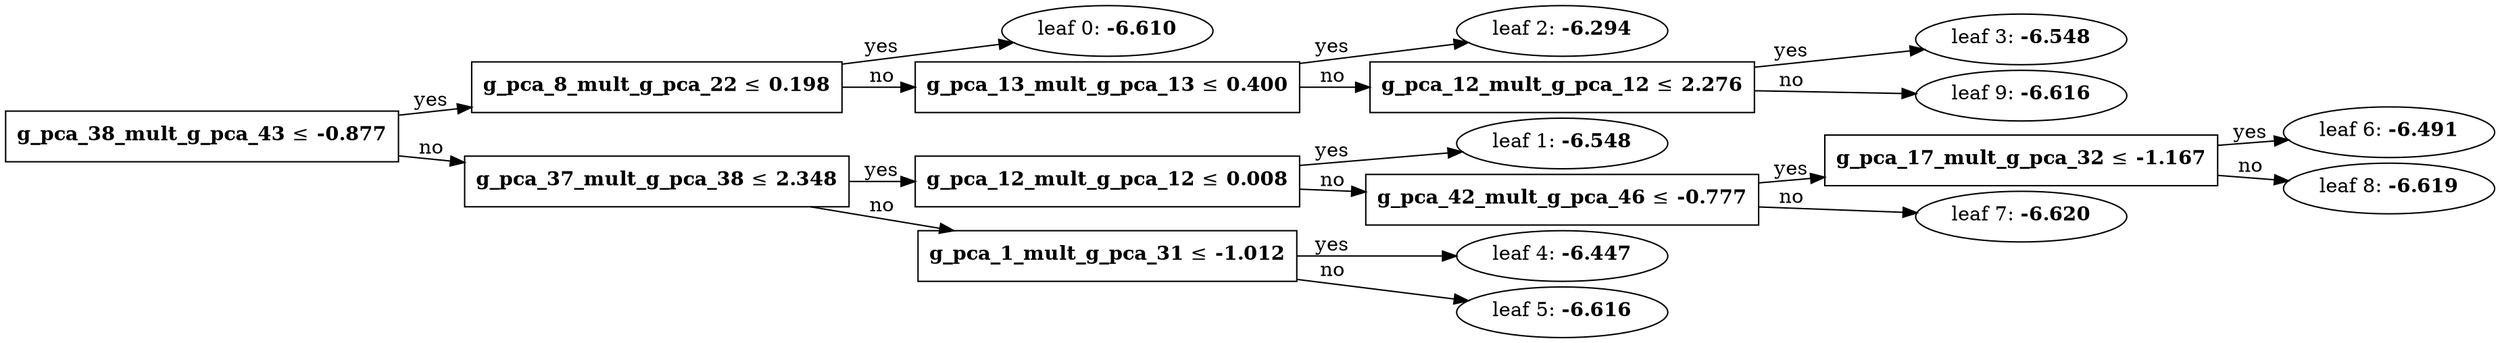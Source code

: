 digraph log_loss_num_leaves_with_pca_aux_50_10_xi_xj {
	graph [nodesep=0.05 rankdir=LR ranksep=0.3]
	split0 [label=<<B>g_pca_38_mult_g_pca_43</B> &#8804; <B>-0.877</B>> fillcolor=white shape=rectangle style=""]
	split1 [label=<<B>g_pca_8_mult_g_pca_22</B> &#8804; <B>0.198</B>> fillcolor=white shape=rectangle style=""]
	leaf0 [label=<leaf 0: <B>-6.610</B>>]
	split1 -> leaf0 [label=yes]
	split2 [label=<<B>g_pca_13_mult_g_pca_13</B> &#8804; <B>0.400</B>> fillcolor=white shape=rectangle style=""]
	leaf2 [label=<leaf 2: <B>-6.294</B>>]
	split2 -> leaf2 [label=yes]
	split8 [label=<<B>g_pca_12_mult_g_pca_12</B> &#8804; <B>2.276</B>> fillcolor=white shape=rectangle style=""]
	leaf3 [label=<leaf 3: <B>-6.548</B>>]
	split8 -> leaf3 [label=yes]
	leaf9 [label=<leaf 9: <B>-6.616</B>>]
	split8 -> leaf9 [label=no]
	split2 -> split8 [label=no]
	split1 -> split2 [label=no]
	split0 -> split1 [label=yes]
	split3 [label=<<B>g_pca_37_mult_g_pca_38</B> &#8804; <B>2.348</B>> fillcolor=white shape=rectangle style=""]
	split5 [label=<<B>g_pca_12_mult_g_pca_12</B> &#8804; <B>0.008</B>> fillcolor=white shape=rectangle style=""]
	leaf1 [label=<leaf 1: <B>-6.548</B>>]
	split5 -> leaf1 [label=yes]
	split6 [label=<<B>g_pca_42_mult_g_pca_46</B> &#8804; <B>-0.777</B>> fillcolor=white shape=rectangle style=""]
	split7 [label=<<B>g_pca_17_mult_g_pca_32</B> &#8804; <B>-1.167</B>> fillcolor=white shape=rectangle style=""]
	leaf6 [label=<leaf 6: <B>-6.491</B>>]
	split7 -> leaf6 [label=yes]
	leaf8 [label=<leaf 8: <B>-6.619</B>>]
	split7 -> leaf8 [label=no]
	split6 -> split7 [label=yes]
	leaf7 [label=<leaf 7: <B>-6.620</B>>]
	split6 -> leaf7 [label=no]
	split5 -> split6 [label=no]
	split3 -> split5 [label=yes]
	split4 [label=<<B>g_pca_1_mult_g_pca_31</B> &#8804; <B>-1.012</B>> fillcolor=white shape=rectangle style=""]
	leaf4 [label=<leaf 4: <B>-6.447</B>>]
	split4 -> leaf4 [label=yes]
	leaf5 [label=<leaf 5: <B>-6.616</B>>]
	split4 -> leaf5 [label=no]
	split3 -> split4 [label=no]
	split0 -> split3 [label=no]
}
